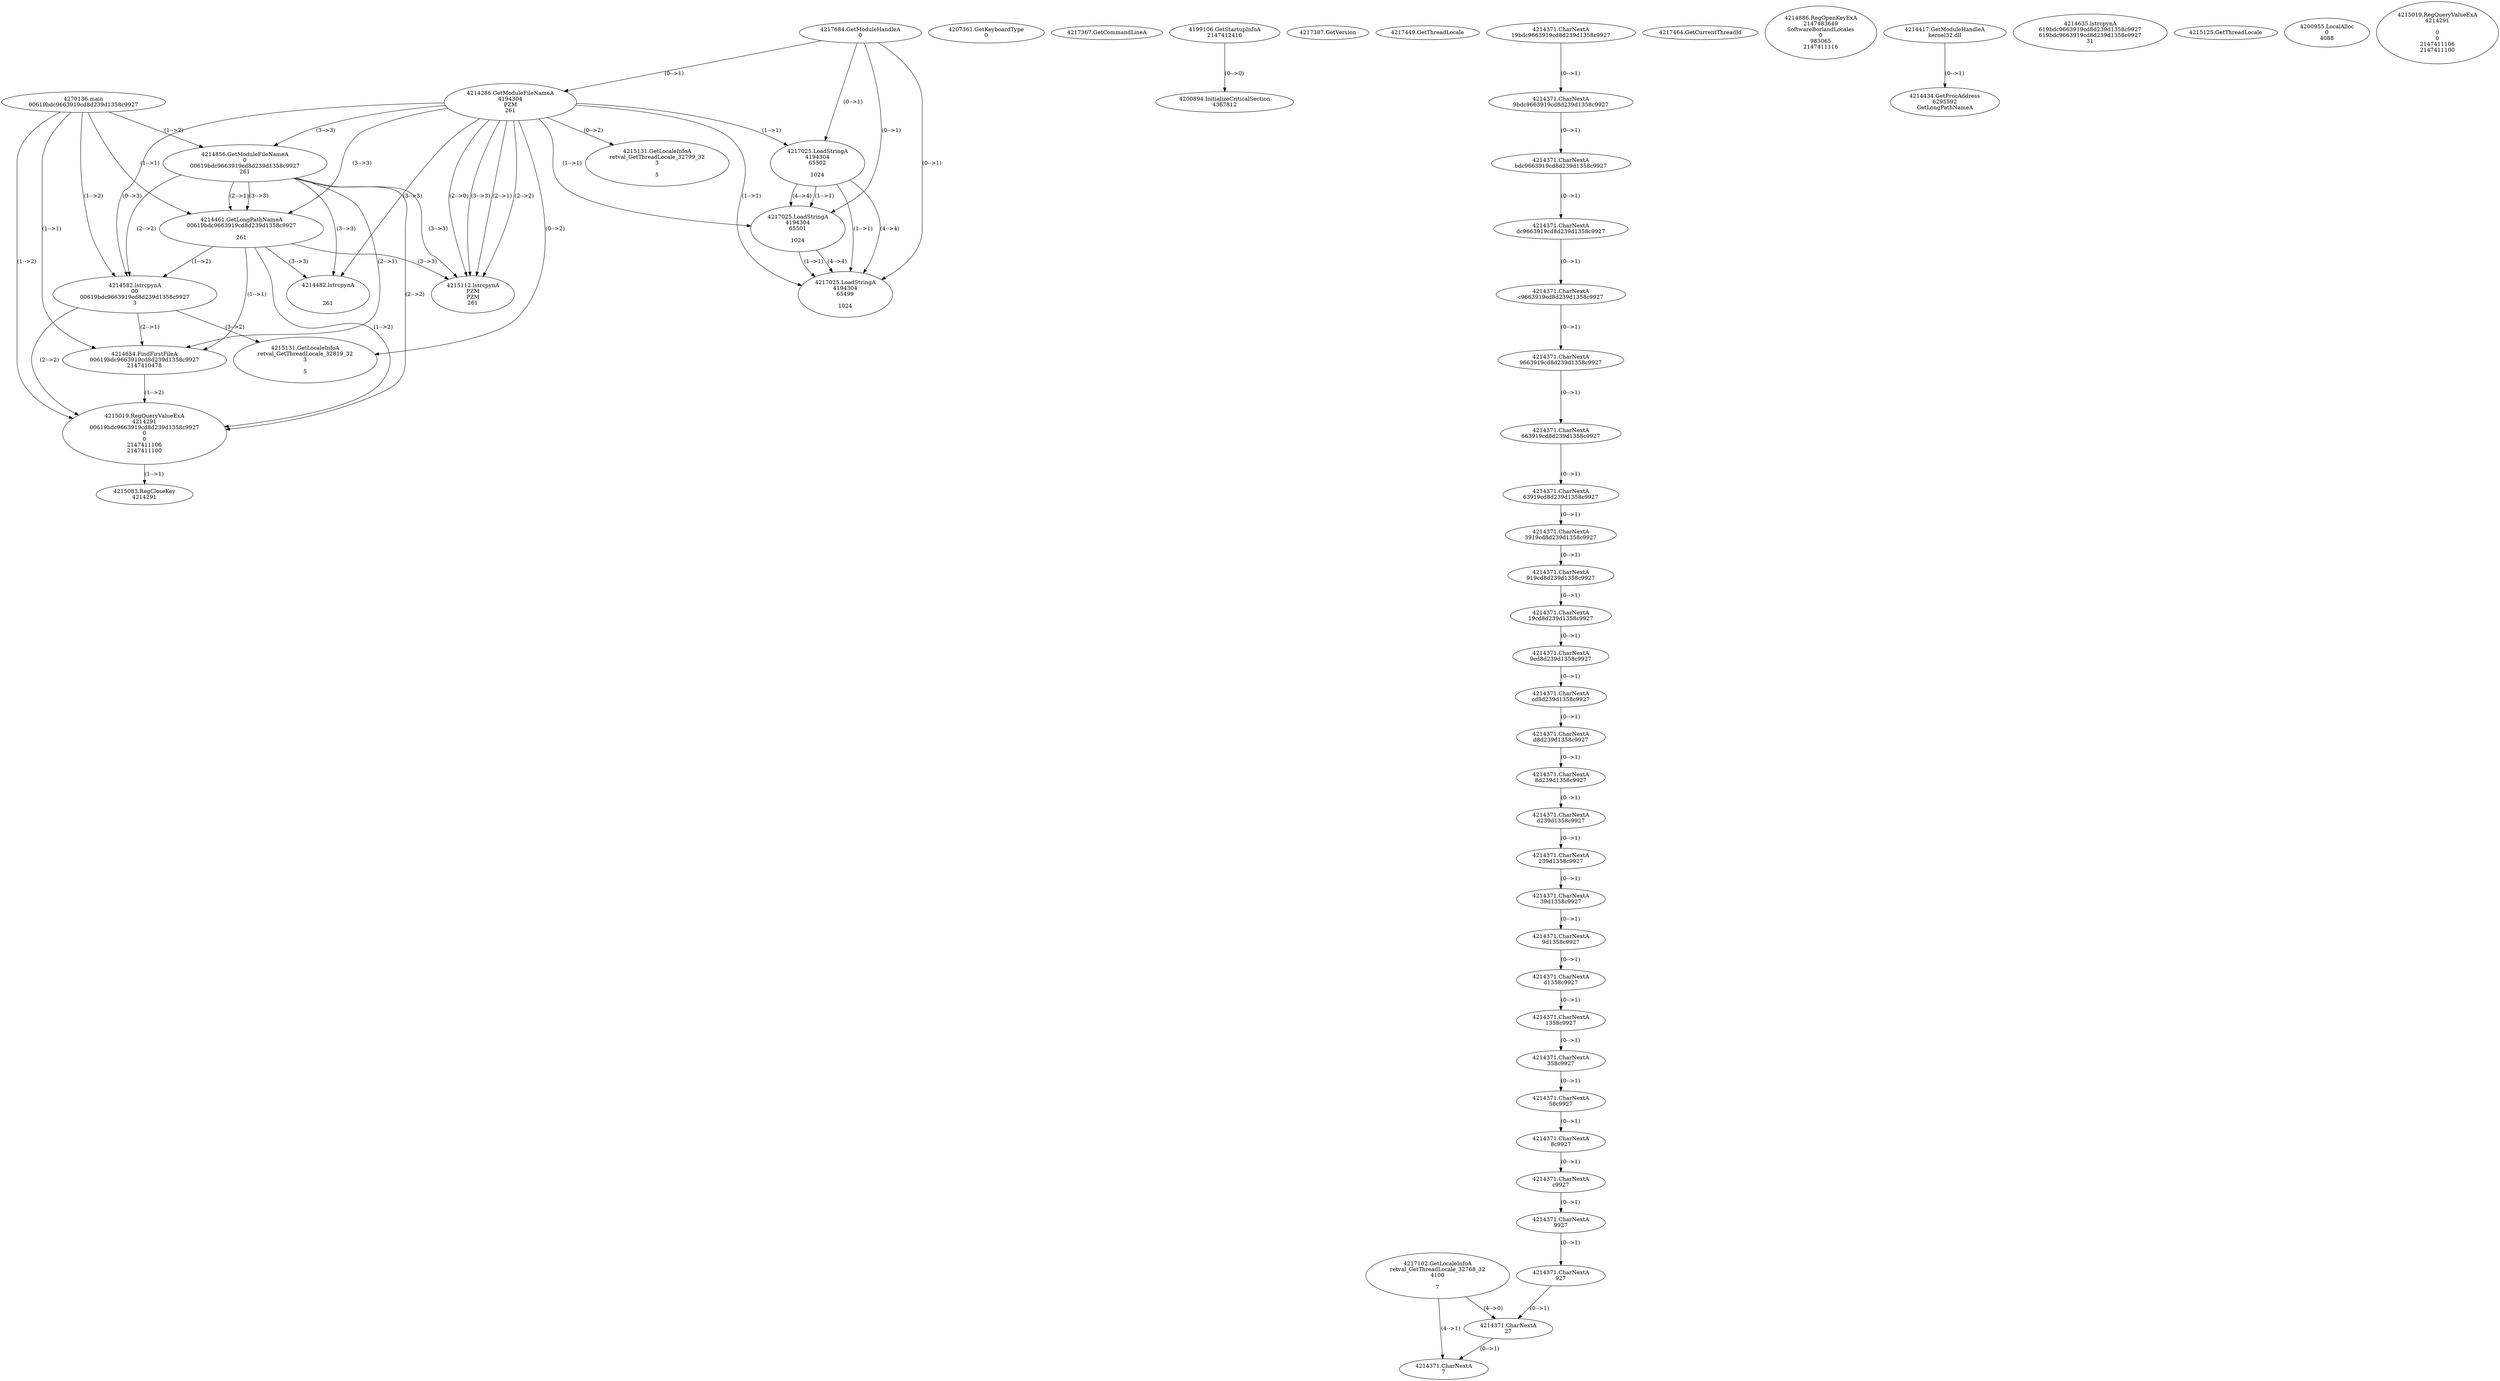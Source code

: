 // Global SCDG with merge call
digraph {
	0 [label="4270136.main
00619bdc9663919cd8d239d1358c9927"]
	1 [label="4217684.GetModuleHandleA
0"]
	2 [label="4207361.GetKeyboardType
0"]
	3 [label="4217367.GetCommandLineA
"]
	4 [label="4199106.GetStartupInfoA
2147412416"]
	5 [label="4217387.GetVersion
"]
	6 [label="4217449.GetThreadLocale
"]
	7 [label="4217102.GetLocaleInfoA
retval_GetThreadLocale_32768_32
4100

7"]
	8 [label="4217464.GetCurrentThreadId
"]
	9 [label="4214286.GetModuleFileNameA
4194304
PZM
261"]
	1 -> 9 [label="(0-->1)"]
	10 [label="4214856.GetModuleFileNameA
0
00619bdc9663919cd8d239d1358c9927
261"]
	0 -> 10 [label="(1-->2)"]
	9 -> 10 [label="(3-->3)"]
	11 [label="4214886.RegOpenKeyExA
2147483649
Software\Borland\Locales
0
983065
2147411116"]
	12 [label="4214417.GetModuleHandleA
kernel32.dll"]
	13 [label="4214434.GetProcAddress
6295592
GetLongPathNameA"]
	12 -> 13 [label="(0-->1)"]
	14 [label="4214461.GetLongPathNameA
00619bdc9663919cd8d239d1358c9927

261"]
	0 -> 14 [label="(1-->1)"]
	10 -> 14 [label="(2-->1)"]
	9 -> 14 [label="(3-->3)"]
	10 -> 14 [label="(3-->3)"]
	15 [label="4214582.lstrcpynA
00
00619bdc9663919cd8d239d1358c9927
3"]
	0 -> 15 [label="(1-->2)"]
	10 -> 15 [label="(2-->2)"]
	14 -> 15 [label="(1-->2)"]
	9 -> 15 [label="(0-->3)"]
	16 [label="4214371.CharNextA
19bdc9663919cd8d239d1358c9927"]
	17 [label="4214371.CharNextA
9bdc9663919cd8d239d1358c9927"]
	16 -> 17 [label="(0-->1)"]
	18 [label="4214371.CharNextA
bdc9663919cd8d239d1358c9927"]
	17 -> 18 [label="(0-->1)"]
	19 [label="4214371.CharNextA
dc9663919cd8d239d1358c9927"]
	18 -> 19 [label="(0-->1)"]
	20 [label="4214371.CharNextA
c9663919cd8d239d1358c9927"]
	19 -> 20 [label="(0-->1)"]
	21 [label="4214371.CharNextA
9663919cd8d239d1358c9927"]
	20 -> 21 [label="(0-->1)"]
	22 [label="4214371.CharNextA
663919cd8d239d1358c9927"]
	21 -> 22 [label="(0-->1)"]
	23 [label="4214371.CharNextA
63919cd8d239d1358c9927"]
	22 -> 23 [label="(0-->1)"]
	24 [label="4214371.CharNextA
3919cd8d239d1358c9927"]
	23 -> 24 [label="(0-->1)"]
	25 [label="4214371.CharNextA
919cd8d239d1358c9927"]
	24 -> 25 [label="(0-->1)"]
	26 [label="4214371.CharNextA
19cd8d239d1358c9927"]
	25 -> 26 [label="(0-->1)"]
	27 [label="4214371.CharNextA
9cd8d239d1358c9927"]
	26 -> 27 [label="(0-->1)"]
	28 [label="4214371.CharNextA
cd8d239d1358c9927"]
	27 -> 28 [label="(0-->1)"]
	29 [label="4214371.CharNextA
d8d239d1358c9927"]
	28 -> 29 [label="(0-->1)"]
	30 [label="4214371.CharNextA
8d239d1358c9927"]
	29 -> 30 [label="(0-->1)"]
	31 [label="4214371.CharNextA
d239d1358c9927"]
	30 -> 31 [label="(0-->1)"]
	32 [label="4214371.CharNextA
239d1358c9927"]
	31 -> 32 [label="(0-->1)"]
	33 [label="4214371.CharNextA
39d1358c9927"]
	32 -> 33 [label="(0-->1)"]
	34 [label="4214371.CharNextA
9d1358c9927"]
	33 -> 34 [label="(0-->1)"]
	35 [label="4214371.CharNextA
d1358c9927"]
	34 -> 35 [label="(0-->1)"]
	36 [label="4214371.CharNextA
1358c9927"]
	35 -> 36 [label="(0-->1)"]
	37 [label="4214371.CharNextA
358c9927"]
	36 -> 37 [label="(0-->1)"]
	38 [label="4214371.CharNextA
58c9927"]
	37 -> 38 [label="(0-->1)"]
	39 [label="4214371.CharNextA
8c9927"]
	38 -> 39 [label="(0-->1)"]
	40 [label="4214371.CharNextA
c9927"]
	39 -> 40 [label="(0-->1)"]
	41 [label="4214371.CharNextA
9927"]
	40 -> 41 [label="(0-->1)"]
	42 [label="4214371.CharNextA
927"]
	41 -> 42 [label="(0-->1)"]
	43 [label="4214371.CharNextA
27"]
	42 -> 43 [label="(0-->1)"]
	7 -> 43 [label="(4-->0)"]
	44 [label="4214371.CharNextA
7"]
	7 -> 44 [label="(4-->1)"]
	43 -> 44 [label="(0-->1)"]
	45 [label="4214635.lstrcpynA
619bdc9663919cd8d239d1358c9927
619bdc9663919cd8d239d1358c9927
31"]
	46 [label="4214654.FindFirstFileA
00619bdc9663919cd8d239d1358c9927
2147410478"]
	0 -> 46 [label="(1-->1)"]
	10 -> 46 [label="(2-->1)"]
	14 -> 46 [label="(1-->1)"]
	15 -> 46 [label="(2-->1)"]
	47 [label="4215019.RegQueryValueExA
4214291
00619bdc9663919cd8d239d1358c9927
0
0
2147411106
2147411100"]
	0 -> 47 [label="(1-->2)"]
	10 -> 47 [label="(2-->2)"]
	14 -> 47 [label="(1-->2)"]
	15 -> 47 [label="(2-->2)"]
	46 -> 47 [label="(1-->2)"]
	48 [label="4215083.RegCloseKey
4214291"]
	47 -> 48 [label="(1-->1)"]
	49 [label="4215112.lstrcpynA
PZM
PZM
261"]
	9 -> 49 [label="(2-->1)"]
	9 -> 49 [label="(2-->2)"]
	9 -> 49 [label="(3-->3)"]
	10 -> 49 [label="(3-->3)"]
	14 -> 49 [label="(3-->3)"]
	9 -> 49 [label="(2-->0)"]
	50 [label="4215125.GetThreadLocale
"]
	51 [label="4215131.GetLocaleInfoA
retval_GetThreadLocale_32819_32
3

5"]
	9 -> 51 [label="(0-->2)"]
	15 -> 51 [label="(3-->2)"]
	52 [label="4217025.LoadStringA
4194304
65502

1024"]
	1 -> 52 [label="(0-->1)"]
	9 -> 52 [label="(1-->1)"]
	53 [label="4217025.LoadStringA
4194304
65501

1024"]
	1 -> 53 [label="(0-->1)"]
	9 -> 53 [label="(1-->1)"]
	52 -> 53 [label="(1-->1)"]
	52 -> 53 [label="(4-->4)"]
	54 [label="4217025.LoadStringA
4194304
65499

1024"]
	1 -> 54 [label="(0-->1)"]
	9 -> 54 [label="(1-->1)"]
	52 -> 54 [label="(1-->1)"]
	53 -> 54 [label="(1-->1)"]
	52 -> 54 [label="(4-->4)"]
	53 -> 54 [label="(4-->4)"]
	55 [label="4200894.InitializeCriticalSection
4367812"]
	4 -> 55 [label="(0-->0)"]
	56 [label="4200955.LocalAlloc
0
4088"]
	57 [label="4214482.lstrcpynA


261"]
	9 -> 57 [label="(3-->3)"]
	10 -> 57 [label="(3-->3)"]
	14 -> 57 [label="(3-->3)"]
	58 [label="4215019.RegQueryValueExA
4214291

0
0
2147411106
2147411100"]
	59 [label="4215131.GetLocaleInfoA
retval_GetThreadLocale_32799_32
3

5"]
	9 -> 59 [label="(0-->2)"]
}
